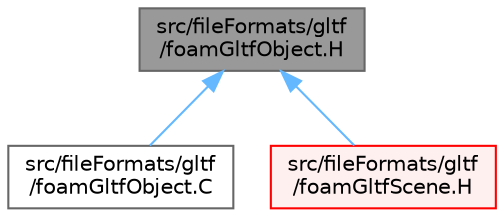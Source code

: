digraph "src/fileFormats/gltf/foamGltfObject.H"
{
 // LATEX_PDF_SIZE
  bgcolor="transparent";
  edge [fontname=Helvetica,fontsize=10,labelfontname=Helvetica,labelfontsize=10];
  node [fontname=Helvetica,fontsize=10,shape=box,height=0.2,width=0.4];
  Node1 [id="Node000001",label="src/fileFormats/gltf\l/foamGltfObject.H",height=0.2,width=0.4,color="gray40", fillcolor="grey60", style="filled", fontcolor="black",tooltip=" "];
  Node1 -> Node2 [id="edge1_Node000001_Node000002",dir="back",color="steelblue1",style="solid",tooltip=" "];
  Node2 [id="Node000002",label="src/fileFormats/gltf\l/foamGltfObject.C",height=0.2,width=0.4,color="grey40", fillcolor="white", style="filled",URL="$foamGltfObject_8C.html",tooltip=" "];
  Node1 -> Node3 [id="edge2_Node000001_Node000003",dir="back",color="steelblue1",style="solid",tooltip=" "];
  Node3 [id="Node000003",label="src/fileFormats/gltf\l/foamGltfScene.H",height=0.2,width=0.4,color="red", fillcolor="#FFF0F0", style="filled",URL="$foamGltfScene_8H.html",tooltip=" "];
}
